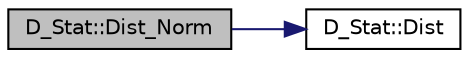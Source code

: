 digraph "D_Stat::Dist_Norm"
{
 // LATEX_PDF_SIZE
  edge [fontname="Helvetica",fontsize="10",labelfontname="Helvetica",labelfontsize="10"];
  node [fontname="Helvetica",fontsize="10",shape=record];
  rankdir="LR";
  Node1 [label="D_Stat::Dist_Norm",height=0.2,width=0.4,color="black", fillcolor="grey75", style="filled", fontcolor="black",tooltip=" "];
  Node1 -> Node2 [color="midnightblue",fontsize="10",style="solid"];
  Node2 [label="D_Stat::Dist",height=0.2,width=0.4,color="black", fillcolor="white", style="filled",URL="$class_d___stat.html#a2643c2b844f6ff47e4b7637ce45bc3ee",tooltip=" "];
}
